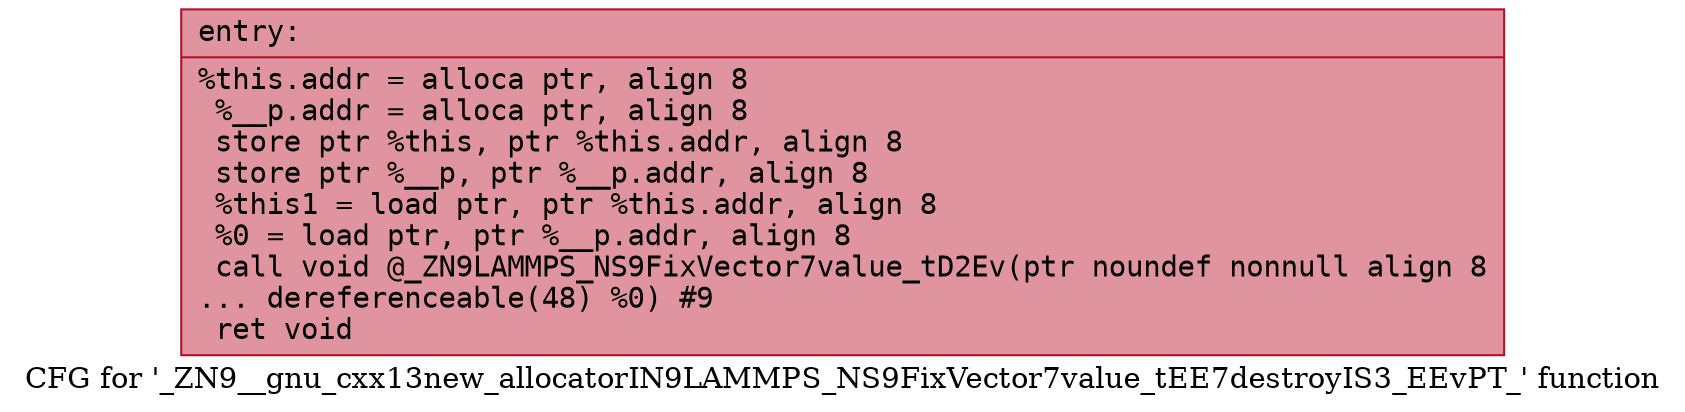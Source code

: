 digraph "CFG for '_ZN9__gnu_cxx13new_allocatorIN9LAMMPS_NS9FixVector7value_tEE7destroyIS3_EEvPT_' function" {
	label="CFG for '_ZN9__gnu_cxx13new_allocatorIN9LAMMPS_NS9FixVector7value_tEE7destroyIS3_EEvPT_' function";

	Node0x5634957a3220 [shape=record,color="#b70d28ff", style=filled, fillcolor="#b70d2870" fontname="Courier",label="{entry:\l|  %this.addr = alloca ptr, align 8\l  %__p.addr = alloca ptr, align 8\l  store ptr %this, ptr %this.addr, align 8\l  store ptr %__p, ptr %__p.addr, align 8\l  %this1 = load ptr, ptr %this.addr, align 8\l  %0 = load ptr, ptr %__p.addr, align 8\l  call void @_ZN9LAMMPS_NS9FixVector7value_tD2Ev(ptr noundef nonnull align 8\l... dereferenceable(48) %0) #9\l  ret void\l}"];
}
